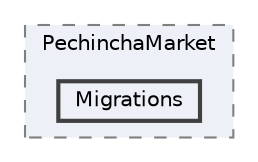 digraph "PechinchaMarket/PechinchaMarket/Migrations"
{
 // LATEX_PDF_SIZE
  bgcolor="transparent";
  edge [fontname=Helvetica,fontsize=10,labelfontname=Helvetica,labelfontsize=10];
  node [fontname=Helvetica,fontsize=10,shape=box,height=0.2,width=0.4];
  compound=true
  subgraph clusterdir_e202b849b58fa97ff6e569aba69edfa7 {
    graph [ bgcolor="#edf0f7", pencolor="grey50", label="PechinchaMarket", fontname=Helvetica,fontsize=10 style="filled,dashed", URL="dir_e202b849b58fa97ff6e569aba69edfa7.html",tooltip=""]
  dir_0ebf390c8f0129ddd7a23ed9ae954599 [label="Migrations", fillcolor="#edf0f7", color="grey25", style="filled,bold", URL="dir_0ebf390c8f0129ddd7a23ed9ae954599.html",tooltip=""];
  }
}
